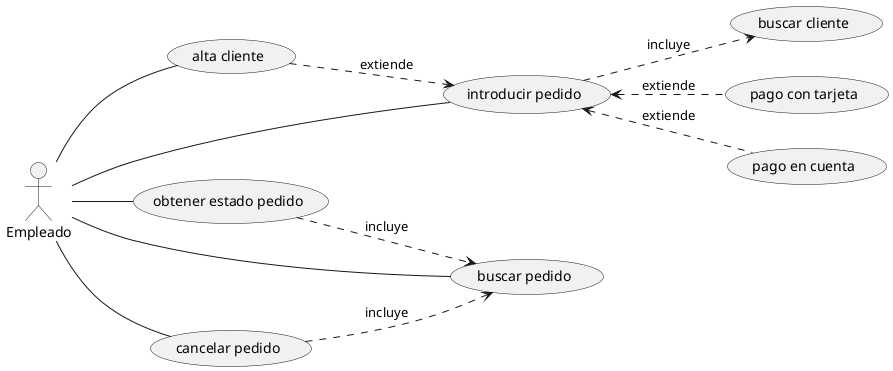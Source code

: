 @startuml

left to right direction

:Empleado: -- (alta cliente)
:Empleado: -- (introducir pedido)
:Empleado: -- (obtener estado pedido)
:Empleado: -- (buscar pedido)
:Empleado: -- (cancelar pedido)
(alta cliente) ..> (introducir pedido) : extiende
(introducir pedido) ..> (buscar cliente) : incluye
(introducir pedido) <.. (pago con tarjeta) : extiende
(introducir pedido) <.. (pago en cuenta) : extiende
(obtener estado pedido) ..> (buscar pedido) : incluye
(cancelar pedido)..> (buscar pedido) : incluye


@enduml